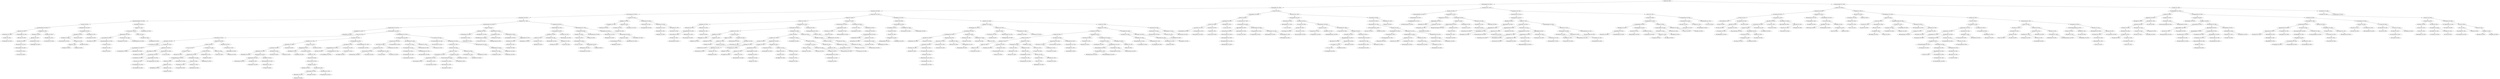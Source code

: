 digraph g { 
 node702 [label="702-abbot, H=1, BF=-1"];
 node762 [label="762-abdominous, H=0, BF=0"];
 node493 [label="493-abscession, H=2, BF=2"];
 node444 [label="444-absolve, H=3, BF=1"];
 node478 [label="478-absorbability, H=1, BF=-1"];
 node984 [label="984-acacian, H=0, BF=0"];
 node113 [label="113-acetylenediurein, H=8, BF=-4"];
 node494 [label="494-acquisitum, H=3, BF=-3"];
 node650 [label="650-acroasphyxia, H=2, BF=-2"];
 node741 [label="741-acrydium, H=1, BF=-1"];
 node979 [label="979-actaeon, H=0, BF=0"];
 node463 [label="463-adactyl, H=4, BF=4"];
 node296 [label="296-adenia, H=5, BF=3"];
 node564 [label="564-adenology, H=1, BF=-1"];
 node708 [label="708-adephagan, H=0, BF=0"];
 node158 [label="158-aegerian, H=6, BF=6"];
 node138 [label="138-afluking, H=7, BF=4"];
 node153 [label="153-aggrate, H=2, BF=-2"];
 node536 [label="536-aglypha, H=1, BF=-1"];
 node761 [label="761-agricultural, H=0, BF=0"];
 node70 [label="70-airmark, H=9, BF=2"];
 node914 [label="914-aischrolatreia, H=0, BF=0"];
 node244 [label="244-akhissar, H=3, BF=-2"];
 node683 [label="683-alkylic, H=0, BF=0"];
 node582 [label="582-alley, H=1, BF=0"];
 node796 [label="796-alpine, H=0, BF=0"];
 node362 [label="362-amateur, H=2, BF=1"];
 node666 [label="666-ambry, H=0, BF=0"];
 node202 [label="202-amphion, H=4, BF=3"];
 node604 [label="604-amuck, H=0, BF=0"];
 node132 [label="132-amygdalase, H=5, BF=3"];
 node467 [label="467-amylopsin, H=0, BF=0"];
 node458 [label="458-anaglyph, H=1, BF=1"];
 node89 [label="89-anaphylatoxin, H=6, BF=6"];
 node26 [label="26-anatomicopathologic, H=10, BF=1"];
 node53 [label="53-anesthetist, H=8, BF=-8"];
 node897 [label="897-angiolith, H=0, BF=0"];
 node657 [label="657-annodated, H=4, BF=-3"];
 node757 [label="757-anopla, H=2, BF=-2"];
 node893 [label="893-ansel, H=0, BF=0"];
 node758 [label="758-anselm, H=1, BF=1"];
 node694 [label="694-anthropophagistic, H=3, BF=3"];
 node288 [label="288-anticipatory, H=5, BF=3"];
 node709 [label="709-antiegotism, H=0, BF=0"];
 node378 [label="378-antimycotic, H=1, BF=0"];
 node692 [label="692-antiprohibitionist, H=0, BF=0"];
 node122 [label="122-antivaccinist, H=6, BF=3"];
 node405 [label="405-antu, H=2, BF=-2"];
 node487 [label="487-apache, H=1, BF=-1"];
 node535 [label="535-apagogically, H=0, BF=0"];
 node74 [label="74-apinage, H=7, BF=6"];
 node395 [label="395-apneumona, H=0, BF=0"];
 node16 [label="16-apocodeine, H=18, BF=-7"];
 node849 [label="849-apologizer, H=0, BF=0"];
 node310 [label="310-appendicle, H=1, BF=1"];
 node34 [label="34-apportionable, H=15, BF=-13"];
 node551 [label="551-archagitator, H=0, BF=0"];
 node109 [label="109-archheart, H=8, BF=-7"];
 node723 [label="723-archpresbyter, H=0, BF=0"];
 node251 [label="251-asclepiadeous, H=1, BF=0"];
 node588 [label="588-ashkenazim, H=0, BF=0"];
 node114 [label="114-asphalt, H=7, BF=-5"];
 node942 [label="942-aspheterism, H=0, BF=0"];
 node881 [label="881-astragalus, H=1, BF=1"];
 node169 [label="169-atamasco, H=6, BF=-4"];
 node831 [label="831-ateleological, H=0, BF=0"];
 node411 [label="411-atheriogaea, H=4, BF=-3"];
 node626 [label="626-atrocity, H=2, BF=-2"];
 node967 [label="967-attainability, H=0, BF=0"];
 node631 [label="631-attemperation, H=1, BF=1"];
 node413 [label="413-austrophilism, H=3, BF=2"];
 node907 [label="907-autohypnotization, H=0, BF=0"];
 node220 [label="220-autosyndesis, H=5, BF=4"];
 node271 [label="271-aves, H=0, BF=0"];
 node66 [label="66-avowably, H=10, BF=-1"];
 node586 [label="586-aweary, H=0, BF=0"];
 node447 [label="447-ayelp, H=1, BF=1"];
 node227 [label="227-azo, H=2, BF=2"];
 node98 [label="98-baba, H=8, BF=-5"];
 node856 [label="856-babblishly, H=0, BF=0"];
 node568 [label="568-babel, H=2, BF=-1"];
 node852 [label="852-bailer, H=0, BF=0"];
 node838 [label="838-balkar, H=1, BF=1"];
 node560 [label="560-baller, H=3, BF=3"];
 node327 [label="327-balneotherapeutics, H=4, BF=3"];
 node542 [label="542-barbiturate, H=0, BF=0"];
 node143 [label="143-barramunda, H=5, BF=1"];
 node782 [label="782-baseball, H=1, BF=-1"];
 node917 [label="917-basilweed, H=0, BF=0"];
 node719 [label="719-basos, H=2, BF=0"];
 node826 [label="826-bedstring, H=0, BF=0"];
 node754 [label="754-beennut, H=1, BF=1"];
 node203 [label="203-beguilement, H=3, BF=2"];
 node983 [label="983-behammer, H=0, BF=0"];
 node117 [label="117-bejel, H=6, BF=4"];
 node182 [label="182-bekerchief, H=1, BF=-1"];
 node600 [label="600-bellite, H=0, BF=0"];
 node107 [label="107-beriberic, H=7, BF=5"];
 node773 [label="773-beroll, H=0, BF=0"];
 node108 [label="108-betso, H=1, BF=0"];
 node729 [label="729-biblicism, H=0, BF=0"];
 node82 [label="82-biloculina, H=9, BF=6"];
 node156 [label="156-bipyridyl, H=2, BF=-2"];
 node994 [label="994-birkenhead, H=0, BF=0"];
 node237 [label="237-bitterroot, H=1, BF=1"];
 node57 [label="57-bizet, H=13, BF=-2"];
 node290 [label="290-blackbeard, H=0, BF=0"];
 node149 [label="149-blameless, H=5, BF=-4"];
 node718 [label="718-blossomhead, H=0, BF=0"];
 node532 [label="532-blossomtime, H=2, BF=-1"];
 node807 [label="807-bluggy, H=1, BF=-1"];
 node962 [label="962-bombastic, H=0, BF=0"];
 node338 [label="338-bonapartism, H=4, BF=-1"];
 node384 [label="384-bordello, H=3, BF=-3"];
 node975 [label="975-borele, H=0, BF=0"];
 node528 [label="528-brachiata, H=1, BF=1"];
 node492 [label="492-brachypyramid, H=2, BF=2"];
 node137 [label="137-brazilein, H=6, BF=4"];
 node819 [label="819-breaker, H=0, BF=0"];
 node320 [label="320-breezily, H=1, BF=0"];
 node901 [label="901-bridle, H=0, BF=0"];
 node134 [label="134-brimming, H=7, BF=6"];
 node523 [label="523-brotulid, H=0, BF=0"];
 node126 [label="126-bufonite, H=11, BF=-3"];
 node598 [label="598-bulkhead, H=1, BF=-1"];
 node913 [label="913-bumbaste, H=0, BF=0"];
 node186 [label="186-bumpingly, H=9, BF=-7"];
 node230 [label="230-burnt, H=7, BF=-7"];
 node355 [label="355-burroweed, H=5, BF=-5"];
 node938 [label="938-busher, H=0, BF=0"];
 node356 [label="356-busket, H=4, BF=-3"];
 node808 [label="808-buzylene, H=1, BF=-1"];
 node835 [label="835-byronic, H=0, BF=0"];
 node682 [label="682-caesardom, H=2, BF=1"];
 node804 [label="804-cafeneh, H=0, BF=0"];
 node585 [label="585-cancroid, H=3, BF=1"];
 node878 [label="878-capernaitish, H=0, BF=0"];
 node587 [label="587-capersome, H=1, BF=1"];
 node293 [label="293-caravan, H=6, BF=6"];
 node191 [label="191-carmoisin, H=8, BF=8"];
 node136 [label="136-casave, H=10, BF=9"];
 node533 [label="533-castalia, H=0, BF=0"];
 node81 [label="81-castigate, H=12, BF=7"];
 node880 [label="880-celery, H=0, BF=0"];
 node225 [label="225-cephalhematoma, H=2, BF=-1"];
 node607 [label="607-certifiableness, H=0, BF=0"];
 node519 [label="519-chaetophoraceae, H=1, BF=1"];
 node181 [label="181-chaplain, H=3, BF=0"];
 node337 [label="337-charlatanic, H=2, BF=-2"];
 node574 [label="574-cherubic, H=1, BF=-1"];
 node951 [label="951-childlike, H=0, BF=0"];
 node120 [label="120-chimopeelagic, H=4, BF=2"];
 node590 [label="590-chlamydoselachus, H=1, BF=-1"];
 node715 [label="715-chondriomere, H=0, BF=0"];
 node44 [label="44-chromatophilic, H=14, BF=3"];
 node584 [label="584-chymotrypsin, H=0, BF=0"];
 node294 [label="294-circumnutate, H=1, BF=0"];
 node725 [label="725-citronade, H=0, BF=0"];
 node212 [label="212-coachwhip, H=2, BF=0"];
 node737 [label="737-coky, H=0, BF=0"];
 node726 [label="726-collaborationism, H=1, BF=0"];
 node941 [label="941-collyrium, H=0, BF=0"];
 node166 [label="166-colorably, H=3, BF=2"];
 node522 [label="522-columnization, H=0, BF=0"];
 node152 [label="152-comicocynical, H=4, BF=3"];
 node974 [label="974-commenceable, H=0, BF=0"];
 node151 [label="151-committeewoman, H=6, BF=-1"];
 node550 [label="550-complacent, H=2, BF=-2"];
 node748 [label="748-conceptional, H=0, BF=0"];
 node734 [label="734-condensedness, H=1, BF=1"];
 node375 [label="375-conduplicated, H=3, BF=1"];
 node713 [label="713-confederationist, H=1, BF=-1"];
 node836 [label="836-congressionist, H=0, BF=0"];
 node307 [label="307-conjunct, H=4, BF=3"];
 node980 [label="980-consentiently, H=0, BF=0"];
 node168 [label="168-consequently, H=5, BF=3"];
 node619 [label="619-copulate, H=1, BF=-1"];
 node642 [label="642-cossaean, H=0, BF=0"];
 node67 [label="67-counterindicate, H=10, BF=-3"];
 node918 [label="918-counternoise, H=0, BF=0"];
 node512 [label="512-counterreckoning, H=1, BF=1"];
 node172 [label="172-counterruin, H=9, BF=-7"];
 node265 [label="265-criminalistics, H=3, BF=-3"];
 node840 [label="840-crooningly, H=0, BF=0"];
 node318 [label="318-cryptostome, H=2, BF=-1"];
 node563 [label="563-cuboidal, H=1, BF=-1"];
 node573 [label="573-cucurbitaceae, H=0, BF=0"];
 node246 [label="246-curse, H=5, BF=-1"];
 node742 [label="742-cyanidation, H=2, BF=-2"];
 node865 [label="865-cyathium, H=0, BF=0"];
 node864 [label="864-cyclomania, H=1, BF=1"];
 node674 [label="674-dacryocystotomy, H=3, BF=2"];
 node837 [label="837-dandruffy, H=0, BF=0"];
 node557 [label="557-dardistan, H=4, BF=3"];
 node665 [label="665-decarhinus, H=0, BF=0"];
 node233 [label="233-decimus, H=6, BF=3"];
 node760 [label="760-declarative, H=0, BF=0"];
 node567 [label="567-decohesion, H=1, BF=1"];
 node348 [label="348-decoyer, H=2, BF=1"];
 node981 [label="981-deferment, H=0, BF=0"];
 node211 [label="211-deforciant, H=7, BF=7"];
 node200 [label="200-deglutination, H=8, BF=4"];
 node711 [label="711-deiformity, H=0, BF=0"];
 node583 [label="583-delicious, H=1, BF=0"];
 node879 [label="879-delsartean, H=0, BF=0"];
 node534 [label="534-dephlegmator, H=2, BF=1"];
 node855 [label="855-deprivative, H=0, BF=0"];
 node283 [label="283-dermatoxerasia, H=3, BF=3"];
 node22 [label="22-dermobranchiata, H=16, BF=9"];
 node301 [label="301-desmidiaceae, H=2, BF=-2"];
 node314 [label="314-dicatalexis, H=1, BF=-1"];
 node953 [label="953-dihydroxy, H=0, BF=0"];
 node63 [label="63-dilatingly, H=3, BF=2"];
 node602 [label="602-diligentness, H=0, BF=0"];
 node30 [label="30-dioecia, H=6, BF=-2"];
 node527 [label="527-dioscorea, H=0, BF=0"];
 node269 [label="269-disafforestation, H=1, BF=0"];
 node686 [label="686-disapprovingly, H=0, BF=0"];
 node207 [label="207-disbelief, H=2, BF=1"];
 node430 [label="430-disbutton, H=0, BF=0"];
 node88 [label="88-discontinuee, H=5, BF=-2"];
 node621 [label="621-dislodgement, H=0, BF=0"];
 node175 [label="175-displeasedly, H=4, BF=-3"];
 node282 [label="282-distasteful, H=3, BF=-3"];
 node500 [label="500-disturn, H=1, BF=-1"];
 node591 [label="591-dithioic, H=0, BF=0"];
 node350 [label="350-dodecane, H=2, BF=2"];
 node18 [label="18-dogwatch, H=17, BF=8"];
 node59 [label="59-dolichocephali, H=5, BF=-5"];
 node904 [label="904-doltishness, H=0, BF=0"];
 node706 [label="706-doxy, H=2, BF=-1"];
 node813 [label="813-dredge, H=1, BF=-1"];
 node886 [label="886-driblet, H=0, BF=0"];
 node279 [label="279-driftless, H=3, BF=0"];
 node990 [label="990-dubitatingly, H=0, BF=0"];
 node392 [label="392-dulcifluous, H=2, BF=-1"];
 node634 [label="634-dumpy, H=0, BF=0"];
 node597 [label="597-duplone, H=1, BF=0"];
 node733 [label="733-dural, H=0, BF=0"];
 node214 [label="214-duroquinone, H=4, BF=2"];
 node281 [label="281-duteous, H=1, BF=-1"];
 node966 [label="966-dyophysitism, H=0, BF=0"];
 node19 [label="19-eaglewood, H=8, BF=-2"];
 node382 [label="382-eater, H=4, BF=-4"];
 node987 [label="987-eave, H=0, BF=0"];
 node404 [label="404-echinoderm, H=3, BF=-2"];
 node870 [label="870-echinodermic, H=0, BF=0"];
 node668 [label="668-echopractic, H=1, BF=1"];
 node508 [label="508-ectomorphy, H=2, BF=1"];
 node778 [label="778-eellike, H=0, BF=0"];
 node278 [label="278-elaidinic, H=5, BF=4"];
 node659 [label="659-elaps, H=0, BF=0"];
 node150 [label="150-elderhood, H=6, BF=5"];
 node352 [label="352-electrodynamism, H=0, BF=0"];
 node62 [label="62-electroforming, H=7, BF=2"];
 node330 [label="330-embouchure, H=1, BF=-1"];
 node988 [label="988-empyrean, H=0, BF=0"];
 node188 [label="188-endogenous, H=4, BF=-2"];
 node651 [label="651-endosalpingitis, H=1, BF=-1"];
 node698 [label="698-enfeeble, H=0, BF=0"];
 node479 [label="479-enscroll, H=2, BF=1"];
 node936 [label="936-enthusiastical, H=0, BF=0"];
 node206 [label="206-entrancement, H=3, BF=2"];
 node213 [label="213-enviableness, H=0, BF=0"];
 node10 [label="10-environmental, H=19, BF=13"];
 node756 [label="756-epicranial, H=0, BF=0"];
 node270 [label="270-epigenetic, H=1, BF=1"];
 node69 [label="69-epigonus, H=3, BF=-1"];
 node274 [label="274-epitenon, H=0, BF=0"];
 node127 [label="127-eradicator, H=1, BF=1"];
 node86 [label="86-erased, H=2, BF=1"];
 node456 [label="456-erinaceous, H=0, BF=0"];
 node17 [label="17-escortee, H=5, BF=-1"];
 node199 [label="199-escropulo, H=1, BF=-1"];
 node575 [label="575-esophagotomy, H=0, BF=0"];
 node47 [label="47-esthesiometer, H=4, BF=-2"];
 node863 [label="863-ethmoid, H=1, BF=-1"];
 node868 [label="868-ethnize, H=0, BF=0"];
 node663 [label="663-eumenes, H=2, BF=2"];
 node56 [label="56-euphorbium, H=3, BF=1"];
 node978 [label="978-eutropic, H=0, BF=0"];
 node623 [label="623-evangelary, H=1, BF=1"];
 node6 [label="6-evincement, H=20, BF=4"];
 node970 [label="970-exalate, H=1, BF=-1"];
 node991 [label="991-existentially, H=0, BF=0"];
 node954 [label="954-extractible, H=2, BF=2"];
 node345 [label="345-extrafoliaceous, H=3, BF=1"];
 node961 [label="961-extratension, H=0, BF=0"];
 node809 [label="809-faceteness, H=1, BF=1"];
 node189 [label="189-facticide, H=4, BF=4"];
 node104 [label="104-faineance, H=5, BF=2"];
 node502 [label="502-faltering, H=1, BF=-1"];
 node925 [label="925-fanon, H=0, BF=0"];
 node358 [label="358-fermerer, H=2, BF=2"];
 node35 [label="35-ferulic, H=12, BF=-6"];
 node462 [label="462-fibroplastic, H=1, BF=-1"];
 node866 [label="866-fiduciary, H=0, BF=0"];
 node436 [label="436-firetop, H=2, BF=0"];
 node791 [label="791-fitchee, H=1, BF=-1"];
 node844 [label="844-flanched, H=0, BF=0"];
 node155 [label="155-flatwise, H=5, BF=-2"];
 node874 [label="874-flyflap, H=0, BF=0"];
 node562 [label="562-flyless, H=1, BF=0"];
 node743 [label="743-foliature, H=0, BF=0"];
 node488 [label="488-force, H=2, BF=2"];
 node217 [label="217-forcing, H=4, BF=-1"];
 node656 [label="656-foremasthand, H=0, BF=0"];
 node325 [label="325-forsooth, H=3, BF=-2"];
 node805 [label="805-forthwith, H=0, BF=0"];
 node714 [label="714-foundership, H=1, BF=1"];
 node637 [label="637-foundery, H=2, BF=2"];
 node116 [label="116-fountainlet, H=10, BF=-4"];
 node746 [label="746-fractionally, H=0, BF=0"];
 node466 [label="466-frederick, H=2, BF=-1"];
 node834 [label="834-freezer, H=1, BF=-1"];
 node899 [label="899-frigorify, H=0, BF=0"];
 node324 [label="324-fringent, H=3, BF=1"];
 node477 [label="477-functionarism, H=1, BF=-1"];
 node948 [label="948-fusible, H=0, BF=0"];
 node197 [label="197-galen, H=4, BF=4"];
 node177 [label="177-gallycrow, H=7, BF=-2"];
 node351 [label="351-gambet, H=5, BF=-5"];
 node857 [label="857-ganglioid, H=0, BF=0"];
 node695 [label="695-garawi, H=2, BF=-1"];
 node824 [label="824-garter, H=1, BF=-1"];
 node859 [label="859-gastrohelcosis, H=0, BF=0"];
 node367 [label="367-geminately, H=4, BF=-1"];
 node803 [label="803-genderer, H=2, BF=-2"];
 node946 [label="946-ghaist, H=0, BF=0"];
 node820 [label="820-glossarize, H=1, BF=1"];
 node426 [label="426-glossophagine, H=3, BF=3"];
 node204 [label="204-glottiscope, H=6, BF=0"];
 node673 [label="673-glyceride, H=1, BF=-1"];
 node691 [label="691-glycogelatin, H=0, BF=0"];
 node208 [label="208-goatlike, H=5, BF=-3"];
 node364 [label="364-goave, H=2, BF=-2"];
 node801 [label="801-goffering, H=0, BF=0"];
 node745 [label="745-gold, H=1, BF=1"];
 node242 [label="242-gotten, H=4, BF=-1"];
 node291 [label="291-gradient, H=3, BF=-3"];
 node497 [label="497-grama, H=1, BF=-1"];
 node933 [label="933-grapnel, H=0, BF=0"];
 node374 [label="374-grimily, H=2, BF=2"];
 node135 [label="135-grist, H=8, BF=0"];
 node872 [label="872-grubbiness, H=0, BF=0"];
 node173 [label="173-gryposis, H=7, BF=-6"];
 node985 [label="985-guanaco, H=0, BF=0"];
 node606 [label="606-guijo, H=1, BF=0"];
 node703 [label="703-guttural, H=0, BF=0"];
 node377 [label="377-gyromagnetic, H=5, BF=-3"];
 node505 [label="505-hafgan, H=3, BF=-3"];
 node669 [label="669-hamamelidoxylon, H=2, BF=-2"];
 node716 [label="716-hammerdress, H=1, BF=-1"];
 node955 [label="955-hammy, H=0, BF=0"];
 node425 [label="425-handcraft, H=4, BF=3"];
 node763 [label="763-hansardization, H=0, BF=0"];
 node187 [label="187-hateful, H=6, BF=3"];
 node827 [label="827-hawserwise, H=0, BF=0"];
 node644 [label="644-hecte, H=1, BF=1"];
 node396 [label="396-hedgy, H=2, BF=2"];
 node119 [label="119-heliophyte, H=9, BF=4"];
 node162 [label="162-helvite, H=4, BF=-4"];
 node667 [label="667-hemarthrosis, H=0, BF=0"];
 node538 [label="538-hemoproctia, H=1, BF=0"];
 node728 [label="728-hendecoic, H=0, BF=0"];
 node353 [label="353-henter, H=2, BF=2"];
 node249 [label="249-heptitol, H=3, BF=0"];
 node313 [label="313-hereby, H=2, BF=-2"];
 node561 [label="561-heterochronic, H=0, BF=0"];
 node331 [label="331-heterolysis, H=1, BF=1"];
 node93 [label="93-hexahydroxy, H=11, BF=7"];
 node869 [label="869-hexastemonous, H=0, BF=0"];
 node457 [label="457-hield, H=1, BF=1"];
 node420 [label="420-hierogrammatical, H=2, BF=2"];
 node276 [label="276-histology, H=3, BF=3"];
 node28 [label="28-hoggy, H=13, BF=5"];
 node218 [label="218-homosystemic, H=3, BF=-3"];
 node753 [label="753-honduran, H=1, BF=-1"];
 node790 [label="790-hook, H=0, BF=0"];
 node385 [label="385-hounding, H=2, BF=0"];
 node724 [label="724-houselet, H=1, BF=-1"];
 node860 [label="860-housewifeliness, H=0, BF=0"];
 node92 [label="92-howitzer, H=7, BF=-3"];
 node387 [label="387-hoyle, H=1, BF=-1"];
 node652 [label="652-humpback, H=0, BF=0"];
 node201 [label="201-hydramnios, H=6, BF=-4"];
 node553 [label="553-hydrocycle, H=4, BF=-4"];
 node636 [label="636-hygrodeik, H=0, BF=0"];
 node572 [label="572-hypersophisticated, H=3, BF=-2"];
 node841 [label="841-hypodorian, H=0, BF=0"];
 node578 [label="578-hysteric, H=2, BF=-1"];
 node922 [label="922-iceland, H=0, BF=0"];
 node681 [label="681-ichthyotomy, H=1, BF=0"];
 node906 [label="906-idiosepiidae, H=0, BF=0"];
 node266 [label="266-imitability, H=5, BF=5"];
 node9 [label="9-imminution, H=15, BF=-1"];
 node131 [label="131-impalpably, H=4, BF=-4"];
 node566 [label="566-imperceptibly, H=0, BF=0"];
 node332 [label="332-imperence, H=1, BF=0"];
 node956 [label="956-impetition, H=0, BF=0"];
 node316 [label="316-inaxon, H=2, BF=2"];
 node176 [label="176-incenter, H=3, BF=3"];
 node52 [label="52-inconvertibility, H=5, BF=3"];
 node697 [label="697-incorporeal, H=0, BF=0"];
 node103 [label="103-indefinable, H=1, BF=0"];
 node752 [label="752-indeformable, H=0, BF=0"];
 node25 [label="25-indevout, H=6, BF=6"];
 node14 [label="14-indignance, H=14, BF=-7"];
 node80 [label="80-individualize, H=11, BF=-11"];
 node468 [label="468-informative, H=0, BF=0"];
 node295 [label="295-infract, H=1, BF=0"];
 node303 [label="303-ingrowth, H=0, BF=0"];
 node170 [label="170-inhospitality, H=9, BF=-7"];
 node996 [label="996-inodes, H=0, BF=0"];
 node730 [label="730-insulance, H=1, BF=1"];
 node520 [label="520-intenable, H=6, BF=-4"];
 node524 [label="524-interenjoy, H=5, BF=-5"];
 node806 [label="806-intermenstruum, H=2, BF=-2"];
 node919 [label="919-interparietale, H=0, BF=0"];
 node842 [label="842-interregnum, H=1, BF=1"];
 node693 [label="693-intersex, H=3, BF=3"];
 node677 [label="677-introductoriness, H=4, BF=4"];
 node504 [label="504-invective, H=7, BF=5"];
 node540 [label="540-inventorial, H=1, BF=-1"];
 node750 [label="750-inventory, H=0, BF=0"];
 node346 [label="346-inveteracy, H=8, BF=5"];
 node699 [label="699-iracund, H=0, BF=0"];
 node422 [label="422-ironback, H=2, BF=-1"];
 node506 [label="506-isobarbaloin, H=0, BF=0"];
 node489 [label="489-isomastigate, H=1, BF=1"];
 node147 [label="147-jacobinism, H=10, BF=7"];
 node850 [label="850-jatulian, H=0, BF=0"];
 node618 [label="618-jeremian, H=1, BF=1"];
 node235 [label="235-jetbead, H=2, BF=0"];
 node454 [label="454-juvenal, H=0, BF=0"];
 node284 [label="284-kaibartha, H=1, BF=0"];
 node461 [label="461-kala, H=0, BF=0"];
 node50 [label="50-kangaroo, H=12, BF=8"];
 node731 [label="731-karyomitoic, H=1, BF=-1"];
 node732 [label="732-kekchi, H=0, BF=0"];
 node341 [label="341-kelty, H=2, BF=0"];
 node580 [label="580-keratocentesis, H=1, BF=-1"];
 node749 [label="749-kettledrummer, H=0, BF=0"];
 node231 [label="231-kilocycle, H=3, BF=1"];
 node832 [label="832-kinematic, H=0, BF=0"];
 node431 [label="431-kinetomer, H=1, BF=0"];
 node672 [label="672-klanswoman, H=0, BF=0"];
 node15 [label="15-knotwort, H=13, BF=0"];
 node751 [label="751-knoxvillite, H=0, BF=0"];
 node298 [label="298-koel, H=1, BF=1"];
 node94 [label="94-koku, H=2, BF=2"];
 node84 [label="84-koolah, H=4, BF=-1"];
 node252 [label="252-labionasal, H=0, BF=0"];
 node232 [label="232-lactenin, H=3, BF=-2"];
 node424 [label="424-lampers, H=2, BF=-2"];
 node474 [label="474-laryngoscopical, H=1, BF=-1"];
 node530 [label="530-latvian, H=0, BF=0"];
 node45 [label="45-lauder, H=8, BF=-3"];
 node87 [label="87-layery, H=2, BF=-2"];
 node950 [label="950-lazaret, H=0, BF=0"];
 node696 [label="696-lecanium, H=1, BF=1"];
 node73 [label="73-lemography, H=6, BF=-3"];
 node775 [label="775-lentibulariaceae, H=0, BF=0"];
 node717 [label="717-licentiate, H=1, BF=1"];
 node625 [label="625-lickspittling, H=2, BF=2"];
 node300 [label="300-lifey, H=4, BF=-1"];
 node516 [label="516-limby, H=2, BF=-2"];
 node794 [label="794-lin, H=1, BF=-1"];
 node908 [label="908-lingenberry, H=0, BF=0"];
 node482 [label="482-lionet, H=3, BF=1"];
 node596 [label="596-littleneck, H=1, BF=-1"];
 node661 [label="661-loaferish, H=0, BF=0"];
 node76 [label="76-logology, H=5, BF=5"];
 node65 [label="65-loincloth, H=7, BF=4"];
 node297 [label="297-louse, H=1, BF=-1"];
 node517 [label="517-lovelorn, H=0, BF=0"];
 node99 [label="99-ludefisk, H=2, BF=2"];
 node43 [label="43-lupoid, H=9, BF=4"];
 node545 [label="545-lutulence, H=2, BF=-2"];
 node712 [label="712-mackinaw, H=1, BF=-1"];
 node727 [label="727-macromeric, H=0, BF=0"];
 node342 [label="342-macrospore, H=3, BF=2"];
 node821 [label="821-macrosymbiont, H=0, BF=0"];
 node142 [label="142-madelon, H=4, BF=0"];
 node379 [label="379-malacanthid, H=3, BF=-3"];
 node923 [label="923-mandelic, H=1, BF=-1"];
 node943 [label="943-mantology, H=0, BF=0"];
 node556 [label="556-manumission, H=2, BF=2"];
 node42 [label="42-marshwort, H=10, BF=3"];
 node481 [label="481-masting, H=2, BF=-2"];
 node798 [label="798-mastlike, H=0, BF=0"];
 node738 [label="738-mayfish, H=1, BF=1"];
 node64 [label="64-meethelp, H=6, BF=-3"];
 node161 [label="161-meleagrinae, H=0, BF=0"];
 node139 [label="139-meliceris, H=4, BF=-3"];
 node848 [label="848-meningocortical, H=0, BF=0"];
 node501 [label="501-menorrhagia, H=1, BF=0"];
 node965 [label="965-merchantableness, H=0, BF=0"];
 node292 [label="292-metachemistry, H=2, BF=2"];
 node145 [label="145-metapterygium, H=3, BF=1"];
 node700 [label="700-meteorogram, H=0, BF=0"];
 node322 [label="322-methought, H=1, BF=0"];
 node982 [label="982-microdrawing, H=0, BF=0"];
 node97 [label="97-microgametocyte, H=5, BF=2"];
 node581 [label="581-middlings, H=2, BF=-2"];
 node888 [label="888-mil, H=0, BF=0"];
 node609 [label="609-milliare, H=1, BF=1"];
 node38 [label="38-mimulus, H=11, BF=6"];
 node515 [label="515-minienize, H=3, BF=-3"];
 node565 [label="565-miscellaneous, H=1, BF=-1"];
 node571 [label="571-misexample, H=0, BF=0"];
 node554 [label="554-misliken, H=2, BF=0"];
 node811 [label="811-mispleading, H=0, BF=0"];
 node633 [label="633-mispossessed, H=1, BF=1"];
 node167 [label="167-mogilalism, H=4, BF=0"];
 node944 [label="944-monk, H=0, BF=0"];
 node924 [label="924-monkeyish, H=1, BF=1"];
 node664 [label="664-monochlor, H=2, BF=1"];
 node929 [label="929-monolithic, H=0, BF=0"];
 node399 [label="399-monotypic, H=3, BF=3"];
 node21 [label="21-mulse, H=12, BF=8"];
 node658 [label="658-multicarinated, H=0, BF=0"];
 node438 [label="438-muncerian, H=2, BF=-1"];
 node675 [label="675-muscose, H=1, BF=-1"];
 node977 [label="977-muskellunge, H=0, BF=0"];
 node40 [label="40-mutinously, H=3, BF=1"];
 node363 [label="363-myasthenia, H=1, BF=-1"];
 node968 [label="968-mycomycete, H=0, BF=0"];
 node4 [label="4-myelosyphilis, H=21, BF=8"];
 node843 [label="843-mystificatory, H=0, BF=0"];
 node407 [label="407-natricine, H=2, BF=-1"];
 node720 [label="720-nazariteship, H=1, BF=-1"];
 node833 [label="833-nectariferous, H=0, BF=0"];
 node125 [label="125-nerval, H=3, BF=0"];
 node163 [label="163-neuralist, H=2, BF=-2"];
 node814 [label="814-neurocity, H=0, BF=0"];
 node784 [label="784-nextly, H=1, BF=1"];
 node105 [label="105-nidologist, H=4, BF=2"];
 node599 [label="599-niellated, H=1, BF=-1"];
 node781 [label="781-ninut, H=0, BF=0"];
 node46 [label="46-nirles, H=8, BF=-3"];
 node171 [label="171-noncarnivorous, H=7, BF=-7"];
 node416 [label="416-noncoloring, H=4, BF=-4"];
 node428 [label="428-nonconcludent, H=3, BF=-3"];
 node989 [label="989-nondivergent, H=0, BF=0"];
 node895 [label="895-nonfermentative, H=1, BF=1"];
 node845 [label="845-nonimmigrant, H=2, BF=2"];
 node268 [label="268-nonliability, H=5, BF=3"];
 node912 [label="912-nonlover, H=0, BF=0"];
 node486 [label="486-nonmythical, H=1, BF=1"];
 node224 [label="224-nonporphyritic, H=6, BF=2"];
 node319 [label="319-nonpresbyter, H=1, BF=-1"];
 node511 [label="511-nonprobable, H=0, BF=0"];
 node259 [label="259-nonrectangular, H=3, BF=-1"];
 node388 [label="388-nonrendition, H=0, BF=0"];
 node306 [label="306-nonretentive, H=2, BF=-1"];
 node909 [label="909-nonsetting, H=0, BF=0"];
 node629 [label="629-nonsparking, H=1, BF=1"];
 node32 [label="32-nonumbilicate, H=9, BF=9"];
 node12 [label="12-nope, H=12, BF=-2"];
 node777 [label="777-nora, H=0, BF=0"];
 node688 [label="688-normoblastic, H=1, BF=1"];
 node649 [label="649-notarikon, H=2, BF=2"];
 node100 [label="100-novelwright, H=10, BF=-7"];
 node851 [label="851-nystagmus, H=0, BF=0"];
 node347 [label="347-obtect, H=2, BF=-1"];
 node450 [label="450-octavian, H=1, BF=-1"];
 node892 [label="892-octocentenary, H=0, BF=0"];
 node133 [label="133-octogynia, H=3, BF=3"];
 node102 [label="102-odonata, H=9, BF=-5"];
 node787 [label="787-omphaloncus, H=0, BF=0"];
 node776 [label="776-onagraceous, H=1, BF=1"];
 node442 [label="442-oncin, H=2, BF=0"];
 node558 [label="558-oosporic, H=1, BF=-1"];
 node846 [label="846-ophthalmomalacia, H=0, BF=0"];
 node144 [label="144-optotechnics, H=8, BF=-5"];
 node321 [label="321-opusculum, H=0, BF=0"];
 node247 [label="247-organophyly, H=7, BF=-6"];
 node366 [label="366-ornithon, H=5, BF=-5"];
 node885 [label="885-orobanche, H=0, BF=0"];
 node490 [label="490-orthophosphate, H=4, BF=-3"];
 node707 [label="707-os, H=1, BF=-1"];
 node774 [label="774-oscheoplasty, H=0, BF=0"];
 node613 [label="613-osmometric, H=2, BF=1"];
 node704 [label="704-osteoid, H=0, BF=0"];
 node544 [label="544-osteoscope, H=3, BF=2"];
 node998 [label="998-outdraft, H=0, BF=0"];
 node340 [label="340-outferret, H=6, BF=1"];
 node386 [label="386-outweary, H=4, BF=-4"];
 node429 [label="429-overaccumulate, H=3, BF=-3"];
 node624 [label="624-overdevotedly, H=1, BF=-1"];
 node873 [label="873-overeducate, H=0, BF=0"];
 node594 [label="594-overhover, H=2, BF=1"];
 node882 [label="882-overjoyful, H=0, BF=0"];
 node83 [label="83-overscrub, H=11, BF=1"];
 node123 [label="123-overtwine, H=8, BF=-8"];
 node440 [label="440-ovinae, H=0, BF=0"];
 node434 [label="434-ovoviviparously, H=1, BF=0"];
 node930 [label="930-oxbiter, H=0, BF=0"];
 node226 [label="226-oxyquinoline, H=7, BF=-5"];
 node287 [label="287-paedogenesis, H=3, BF=-3"];
 node472 [label="472-painstaker, H=2, BF=-2"];
 node491 [label="491-palaeomastodon, H=1, BF=-1"];
 node959 [label="959-parsonage, H=0, BF=0"];
 node234 [label="234-patter, H=6, BF=-2"];
 node800 [label="800-patterny, H=0, BF=0"];
 node464 [label="464-pauline, H=2, BF=-1"];
 node655 [label="655-peacemaking, H=0, BF=0"];
 node654 [label="654-pedigerous, H=1, BF=1"];
 node349 [label="349-pelecaniformes, H=4, BF=-1"];
 node992 [label="992-pelvisternum, H=0, BF=0"];
 node679 [label="679-pensived, H=2, BF=-1"];
 node721 [label="721-pentapolis, H=1, BF=-1"];
 node903 [label="903-pentathionic, H=0, BF=0"];
 node452 [label="452-pentelic, H=3, BF=3"];
 node329 [label="329-perceptive, H=5, BF=2"];
 node333 [label="333-perfervidness, H=2, BF=-2"];
 node614 [label="614-periductal, H=0, BF=0"];
 node336 [label="336-perikronion, H=1, BF=0"];
 node822 [label="822-perisphere, H=0, BF=0"];
 node91 [label="91-personalism, H=9, BF=7"];
 node964 [label="964-phajus, H=0, BF=0"];
 node401 [label="401-phalarism, H=1, BF=1"];
 node2 [label="2-pharyngopathy, H=22, BF=10"];
 node37 [label="37-pharyngotonsillitis, H=3, BF=-3"];
 node427 [label="427-philophilosophos, H=1, BF=-1"];
 node507 [label="507-phototrichromatic, H=0, BF=0"];
 node264 [label="264-phreatophyte, H=2, BF=2"];
 node7 [label="7-phrygium, H=8, BF=-4"];
 node185 [label="185-physonectae, H=4, BF=-4"];
 node409 [label="409-pinnaclet, H=0, BF=0"];
 node308 [label="308-pinnaglobin, H=3, BF=-2"];
 node818 [label="818-pitchometer, H=0, BF=0"];
 node810 [label="810-placophora, H=1, BF=1"];
 node797 [label="797-planarioid, H=2, BF=2"];
 node60 [label="60-platemaker, H=7, BF=-2"];
 node685 [label="685-platybrachycephalous, H=0, BF=0"];
 node260 [label="260-pleocrystalline, H=4, BF=-3"];
 node326 [label="326-plicater, H=3, BF=-3"];
 node935 [label="935-plumbum, H=1, BF=-1"];
 node972 [label="972-pneumonic, H=0, BF=0"];
 node334 [label="334-pobs, H=2, BF=2"];
 node79 [label="79-poditic, H=5, BF=3"];
 node443 [label="443-pointer, H=0, BF=0"];
 node184 [label="184-pointingly, H=1, BF=1"];
 node71 [label="71-polarography, H=6, BF=3"];
 node891 [label="891-pondage, H=0, BF=0"];
 node400 [label="400-pontifex, H=1, BF=1"];
 node140 [label="140-portative, H=2, BF=1"];
 node549 [label="549-porwigle, H=0, BF=0"];
 node3 [label="3-postmineral, H=11, BF=-2"];
 node24 [label="24-poststertorous, H=9, BF=-9"];
 node389 [label="389-potlike, H=4, BF=-4"];
 node555 [label="555-powerhouse, H=0, BF=0"];
 node496 [label="496-praisefully, H=2, BF=-1"];
 node854 [label="854-preadjunct, H=0, BF=0"];
 node641 [label="641-preaffiliation, H=1, BF=1"];
 node485 [label="485-prechemical, H=3, BF=3"];
 node72 [label="72-precomposition, H=8, BF=-3"];
 node410 [label="410-precondemnation, H=0, BF=0"];
 node402 [label="402-precursive, H=1, BF=0"];
 node767 [label="767-prederivation, H=0, BF=0"];
 node343 [label="343-predisposedly, H=2, BF=1"];
 node439 [label="439-prefiction, H=0, BF=0"];
 node115 [label="115-preimpress, H=6, BF=-3"];
 node795 [label="795-preindication, H=0, BF=0"];
 node789 [label="789-premake, H=1, BF=0"];
 node900 [label="900-preofficially, H=0, BF=0"];
 node510 [label="510-preponderance, H=2, BF=2"];
 node124 [label="124-preremove, H=5, BF=-2"];
 node518 [label="518-presartorial, H=0, BF=0"];
 node370 [label="370-presbyopia, H=1, BF=0"];
 node910 [label="910-prescapula, H=0, BF=0"];
 node253 [label="253-presumptuous, H=3, BF=-1"];
 node408 [label="408-presuperintendence, H=0, BF=0"];
 node372 [label="372-preventer, H=1, BF=1"];
 node359 [label="359-prewound, H=2, BF=2"];
 node148 [label="148-pricklingly, H=4, BF=1"];
 node932 [label="932-primitivism, H=0, BF=0"];
 node902 [label="902-princeps, H=2, BF=-1"];
 node958 [label="958-principalness, H=0, BF=0"];
 node911 [label="911-proagrarian, H=1, BF=1"];
 node77 [label="77-probeer, H=7, BF=1"];
 node916 [label="916-proctoclysis, H=0, BF=0"];
 node764 [label="764-profanely, H=1, BF=1"];
 node622 [label="622-proferment, H=2, BF=1"];
 node678 [label="678-propaedeutical, H=0, BF=0"];
 node205 [label="205-propagation, H=3, BF=0"];
 node662 [label="662-proprietage, H=0, BF=0"];
 node277 [label="277-propulsion, H=1, BF=1"];
 node275 [label="275-proscriber, H=2, BF=2"];
 node193 [label="193-protistic, H=4, BF=2"];
 node615 [label="615-psorospermosis, H=1, BF=-1"];
 node861 [label="861-psychoanalyzer, H=0, BF=0"];
 node130 [label="130-psychographic, H=5, BF=5"];
 node8 [label="8-punnigram, H=10, BF=2"];
 node639 [label="639-purchase, H=0, BF=0"];
 node616 [label="616-purificator, H=1, BF=0"];
 node862 [label="862-pyelolithotomy, H=0, BF=0"];
 node236 [label="236-pygidium, H=2, BF=2"];
 node112 [label="112-pygopodidae, H=4, BF=-1"];
 node828 [label="828-pyrocellulose, H=0, BF=0"];
 node541 [label="541-pyrrhic, H=1, BF=1"];
 node160 [label="160-quadrigamist, H=3, BF=-1"];
 node579 [label="579-quadrumane, H=0, BF=0"];
 node241 [label="241-qualitied, H=2, BF=-1"];
 node772 [label="772-raiseman, H=0, BF=0"];
 node546 [label="546-rajah, H=1, BF=0"];
 node887 [label="887-rampire, H=0, BF=0"];
 node78 [label="78-randomization, H=5, BF=1"];
 node620 [label="620-ratable, H=1, BF=-1"];
 node928 [label="928-rattlingly, H=0, BF=0"];
 node192 [label="192-reaccomplish, H=2, BF=1"];
 node441 [label="441-reactivity, H=0, BF=0"];
 node95 [label="95-reamer, H=3, BF=1"];
 node735 [label="735-reavow, H=0, BF=0"];
 node448 [label="448-rebegin, H=1, BF=0"];
 node963 [label="963-reblow, H=0, BF=0"];
 node41 [label="41-reboant, H=6, BF=6"];
 node39 [label="39-recce, H=7, BF=3"];
 node435 [label="435-recept, H=1, BF=-1"];
 node934 [label="934-recreative, H=0, BF=0"];
 node194 [label="194-recuperance, H=2, BF=0"];
 node311 [label="311-redecline, H=1, BF=-1"];
 node610 [label="610-repromulgate, H=0, BF=0"];
 node179 [label="179-repudiationist, H=3, BF=1"];
 node495 [label="495-reputationless, H=1, BF=-1"];
 node971 [label="971-rerun, H=0, BF=0"];
 node0 [label="0-resink, H=23, BF=5"];
 node453 [label="453-revocability, H=1, BF=-1"];
 node825 [label="825-ring, H=0, BF=0"];
 node174 [label="174-ringe, H=5, BF=-3"];
 node957 [label="957-rissel, H=0, BF=0"];
 node406 [label="406-rollick, H=3, BF=-2"];
 node509 [label="509-rollickingness, H=0, BF=0"];
 node470 [label="470-roominess, H=1, BF=1"];
 node437 [label="437-roughroot, H=2, BF=2"];
 node391 [label="391-rubification, H=4, BF=3"];
 node593 [label="593-ruck, H=0, BF=0"];
 node54 [label="54-rumorproof, H=8, BF=-2"];
 node920 [label="920-saccobranchiata, H=0, BF=0"];
 node373 [label="373-salten, H=4, BF=-3"];
 node601 [label="601-samsara, H=0, BF=0"];
 node514 [label="514-saratogan, H=1, BF=0"];
 node521 [label="521-satisfying, H=0, BF=0"];
 node473 [label="473-saturator, H=2, BF=2"];
 node393 [label="393-saturnalian, H=3, BF=1"];
 node931 [label="931-scelerat, H=0, BF=0"];
 node638 [label="638-scenic, H=1, BF=1"];
 node272 [label="272-schistaceous, H=5, BF=3"];
 node670 [label="670-schoolcraft, H=1, BF=-1"];
 node671 [label="671-scillipicrin, H=0, BF=0"];
 node263 [label="263-scoliotic, H=6, BF=4"];
 node451 [label="451-scope, H=1, BF=-1"];
 node640 [label="640-scorch, H=0, BF=0"];
 node222 [label="222-scorching, H=7, BF=3"];
 node689 [label="689-scowlingly, H=0, BF=0"];
 node228 [label="228-scrimshorn, H=3, BF=-2"];
 node603 [label="603-scritch, H=1, BF=-1"];
 node768 [label="768-scrollwise, H=0, BF=0"];
 node480 [label="480-scunner, H=2, BF=1"];
 node660 [label="660-seedbox, H=0, BF=0"];
 node48 [label="48-semisocial, H=9, BF=3"];
 node779 [label="779-semiupright, H=1, BF=-1"];
 node792 [label="792-sendable, H=0, BF=0"];
 node380 [label="380-sensationistic, H=2, BF=2"];
 node239 [label="239-septated, H=5, BF=-2"];
 node369 [label="369-serridentines, H=4, BF=-4"];
 node799 [label="799-servitude, H=0, BF=0"];
 node630 [label="630-shaftfoot, H=1, BF=0"];
 node785 [label="785-shamefacedly, H=0, BF=0"];
 node531 [label="531-siccity, H=3, BF=-1"];
 node952 [label="952-sid, H=0, BF=0"];
 node871 [label="871-sigillarian, H=1, BF=0"];
 node896 [label="896-silk, H=0, BF=0"];
 node830 [label="830-silklike, H=2, BF=2"];
 node5 [label="5-silverer, H=16, BF=-6"];
 node469 [label="469-sisseton, H=2, BF=-2"];
 node993 [label="993-siva, H=0, BF=0"];
 node877 [label="877-sixpence, H=1, BF=1"];
 node315 [label="315-slackerism, H=3, BF=3"];
 node198 [label="198-slavistic, H=4, BF=3"];
 node926 [label="926-sled, H=0, BF=0"];
 node11 [label="11-sleepify, H=15, BF=-10"];
 node261 [label="261-slurbow, H=0, BF=0"];
 node215 [label="215-smirchy, H=1, BF=1"];
 node110 [label="110-snary, H=4, BF=-2"];
 node995 [label="995-sneeshing, H=0, BF=0"];
 node812 [label="812-sniffly, H=1, BF=0"];
 node829 [label="829-soho, H=0, BF=0"];
 node499 [label="499-somal, H=2, BF=2"];
 node418 [label="418-somniloquy, H=3, BF=3"];
 node58 [label="58-song, H=5, BF=0"];
 node770 [label="770-soulfulness, H=0, BF=0"];
 node747 [label="747-sparkless, H=1, BF=0"];
 node898 [label="898-sparrer, H=0, BF=0"];
 node417 [label="417-spaying, H=2, BF=1"];
 node455 [label="455-spinobulbar, H=0, BF=0"];
 node256 [label="256-spokeswomanship, H=4, BF=-1"];
 node687 [label="687-sportsmanlike, H=0, BF=0"];
 node285 [label="285-spydom, H=3, BF=-2"];
 node771 [label="771-spyfault, H=1, BF=-1"];
 node999 [label="999-squandermania, H=0, BF=0"];
 node344 [label="344-squawk, H=2, BF=0"];
 node595 [label="595-stabulate, H=0, BF=0"];
 node577 [label="577-staghorn, H=1, BF=1"];
 node36 [label="36-statefulness, H=14, BF=-8"];
 node876 [label="876-statometer, H=0, BF=0"];
 node433 [label="433-stenogastric, H=1, BF=1"];
 node154 [label="154-stentoronic, H=9, BF=-7"];
 node475 [label="475-stereophotographic, H=1, BF=-1"];
 node552 [label="552-sterigmatic, H=0, BF=0"];
 node414 [label="414-stinking, H=6, BF=-4"];
 node736 [label="736-stith, H=0, BF=0"];
 node484 [label="484-stockishness, H=3, BF=-2"];
 node937 [label="937-stomachlessness, H=0, BF=0"];
 node759 [label="759-strabismical, H=1, BF=1"];
 node635 [label="635-strangership, H=2, BF=2"];
 node460 [label="460-strangling, H=4, BF=4"];
 node459 [label="459-strongylid, H=5, BF=1"];
 node605 [label="605-studbook, H=2, BF=-2"];
 node817 [label="817-stythe, H=0, BF=0"];
 node680 [label="680-subarmor, H=1, BF=1"];
 node548 [label="548-subglacially, H=3, BF=3"];
 node397 [label="397-subharmonic, H=7, BF=7"];
 node183 [label="183-subproduct, H=8, BF=5"];
 node525 [label="525-subtriplicated, H=0, BF=0"];
 node354 [label="354-sunless, H=2, BF=-1"];
 node576 [label="576-suomic, H=1, BF=-1"];
 node973 [label="973-supersympathy, H=0, BF=0"];
 node106 [label="106-supracargo, H=10, BF=7"];
 node627 [label="627-supracaudal, H=0, BF=0"];
 node390 [label="390-surflike, H=1, BF=0"];
 node788 [label="788-sweatband, H=0, BF=0"];
 node164 [label="164-swietenia, H=2, BF=2"];
 node101 [label="101-swinehull, H=11, BF=7"];
 node221 [label="221-sybaritism, H=3, BF=-3"];
 node646 [label="646-syllabatim, H=1, BF=-1"];
 node883 [label="883-synactic, H=0, BF=0"];
 node611 [label="611-synesthesia, H=2, BF=2"];
 node75 [label="75-taal, H=12, BF=12"];
 node51 [label="51-takosis, H=13, BF=5"];
 node209 [label="209-tanyoan, H=3, BF=-3"];
 node423 [label="423-tarnside, H=2, BF=-2"];
 node875 [label="875-tart, H=0, BF=0"];
 node780 [label="780-tatary, H=1, BF=0"];
 node927 [label="927-taxine, H=0, BF=0"];
 node195 [label="195-tech, H=5, BF=-1"];
 node976 [label="976-telemetric, H=0, BF=0"];
 node248 [label="248-teleseme, H=2, BF=-1"];
 node446 [label="446-telson, H=1, BF=-1"];
 node815 [label="815-terminable, H=0, BF=0"];
 node223 [label="223-testiere, H=3, BF=2"];
 node569 [label="569-thaliacean, H=0, BF=0"];
 node210 [label="210-thecium, H=4, BF=1"];
 node858 [label="858-themeless, H=0, BF=0"];
 node376 [label="376-theomania, H=1, BF=0"];
 node432 [label="432-thermostimulation, H=0, BF=0"];
 node238 [label="238-thoke, H=2, BF=2"];
 node55 [label="55-thoracoscopy, H=7, BF=-1"];
 node335 [label="335-thorax, H=2, BF=-2"];
 node722 [label="722-threefoldness, H=0, BF=0"];
 node360 [label="360-thrifty, H=1, BF=1"];
 node255 [label="255-thrombolymphangitis, H=3, BF=1"];
 node766 [label="766-tipstaff, H=1, BF=-1"];
 node921 [label="921-tonga, H=0, BF=0"];
 node96 [label="96-tonguiness, H=6, BF=-2"];
 node839 [label="839-tonsillectome, H=0, BF=0"];
 node286 [label="286-tonsor, H=5, BF=-4"];
 node365 [label="365-toolmark, H=3, BF=-3"];
 node608 [label="608-tormentful, H=1, BF=-1"];
 node823 [label="823-torse, H=0, BF=0"];
 node547 [label="547-tortricoid, H=2, BF=2"];
 node305 [label="305-toying, H=4, BF=3"];
 node701 [label="701-transitoriness, H=0, BF=0"];
 node1 [label="1-transversomedial, H=17, BF=4"];
 node498 [label="498-trapped, H=0, BF=0"];
 node68 [label="68-treacliness, H=8, BF=-7"];
 node705 [label="705-treader, H=0, BF=0"];
 node312 [label="312-trekker, H=3, BF=-2"];
 node357 [label="357-trepidatory, H=1, BF=-1"];
 node816 [label="816-trest, H=0, BF=0"];
 node317 [label="317-tribase, H=2, BF=2"];
 node299 [label="299-tributyrin, H=4, BF=4"];
 node254 [label="254-triketo, H=5, BF=5"];
 node240 [label="240-trinodal, H=6, BF=3"];
 node945 [label="945-troolie, H=0, BF=0"];
 node710 [label="710-tropeic, H=1, BF=0"];
 node905 [label="905-trunkless, H=0, BF=0"];
 node643 [label="643-tungstate, H=2, BF=1"];
 node915 [label="915-tupanship, H=0, BF=0"];
 node128 [label="128-turtling, H=7, BF=6"];
 node361 [label="361-twibil, H=0, BF=0"];
 node23 [label="23-typhic, H=9, BF=6"];
 node445 [label="445-unaccommodatingly, H=0, BF=0"];
 node180 [label="180-unagile, H=1, BF=0"];
 node289 [label="289-unastonished, H=0, BF=0"];
 node49 [label="49-unbeing, H=2, BF=2"];
 node20 [label="20-unbrotherliness, H=11, BF=-1"];
 node483 [label="483-unbumptious, H=0, BF=0"];
 node31 [label="31-unchapter, H=9, BF=-8"];
 node243 [label="243-unclassable, H=3, BF=-3"];
 node403 [label="403-uncock, H=1, BF=-1"];
 node628 [label="628-uncompassionate, H=0, BF=0"];
 node394 [label="394-unconfidence, H=2, BF=1"];
 node739 [label="739-uncongenial, H=0, BF=0"];
 node219 [label="219-underact, H=8, BF=-4"];
 node570 [label="570-underivable, H=1, BF=-1"];
 node690 [label="690-undervegetation, H=0, BF=0"];
 node543 [label="543-undetermination, H=2, BF=2"];
 node465 [label="465-undispellable, H=3, BF=3"];
 node398 [label="398-undisputed, H=6, BF=-2"];
 node755 [label="755-unelementary, H=0, BF=0"];
 node513 [label="513-unenforcedly, H=5, BF=-4"];
 node632 [label="632-unentrance, H=3, BF=-3"];
 node890 [label="890-unepic, H=1, BF=-1"];
 node969 [label="969-unequated, H=0, BF=0"];
 node884 [label="884-unexceptionably, H=2, BF=2"];
 node539 [label="539-unfailableness, H=4, BF=2"];
 node802 [label="802-unfrightened, H=0, BF=0"];
 node744 [label="744-unfructuously, H=1, BF=1"];
 node258 [label="258-ungoverned, H=7, BF=3"];
 node262 [label="262-unhandsome, H=3, BF=-3"];
 node786 [label="786-unharbor, H=1, BF=-1"];
 node847 [label="847-unhero, H=0, BF=0"];
 node449 [label="449-unhomely, H=2, BF=1"];
 node783 [label="783-unifoliolate, H=0, BF=0"];
 node27 [label="27-unimpenetrable, H=10, BF=1"];
 node939 [label="939-uninsured, H=0, BF=0"];
 node304 [label="304-uniovulate, H=3, BF=-2"];
 node949 [label="949-unjagged, H=1, BF=-1"];
 node986 [label="986-unkillable, H=0, BF=0"];
 node894 [label="894-unmackly, H=2, BF=2"];
 node159 [label="159-unmistrusted, H=4, BF=2"];
 node940 [label="940-unobjective, H=0, BF=0"];
 node371 [label="371-unoperably, H=1, BF=1"];
 node118 [label="118-unpictorially, H=6, BF=-1"];
 node165 [label="165-unpleadable, H=3, BF=-3"];
 node947 [label="947-unplebeian, H=0, BF=0"];
 node257 [label="257-unprejudicial, H=1, BF=0"];
 node529 [label="529-unpunishable, H=0, BF=0"];
 node229 [label="229-unreeling, H=2, BF=0"];
 node769 [label="769-unrefusingly, H=0, BF=0"];
 node368 [label="368-unrhymed, H=1, BF=1"];
 node146 [label="146-unromanticalness, H=4, BF=4"];
 node141 [label="141-unsteck, H=5, BF=1"];
 node471 [label="471-unsurpassableness, H=0, BF=0"];
 node157 [label="157-untastable, H=3, BF=-2"];
 node617 [label="617-untrochaic, H=2, BF=-2"];
 node765 [label="765-untwisted, H=0, BF=0"];
 node653 [label="653-unwist, H=1, BF=1"];
 node90 [label="90-unwounded, H=7, BF=3"];
 node280 [label="280-upcover, H=3, BF=-3"];
 node867 [label="867-upher, H=0, BF=0"];
 node328 [label="328-uredosporic, H=2, BF=-1"];
 node645 [label="645-ureometer, H=1, BF=-1"];
 node684 [label="684-urethrorrhea, H=0, BF=0"];
 node29 [label="29-urrhodin, H=8, BF=2"];
 node309 [label="309-vastity, H=1, BF=-1"];
 node526 [label="526-vaudois, H=0, BF=0"];
 node190 [label="190-velours, H=2, BF=0"];
 node589 [label="589-ventripotential, H=0, BF=0"];
 node273 [label="273-verbomania, H=1, BF=1"];
 node61 [label="61-vesicupapular, H=5, BF=-2"];
 node559 [label="559-vestal, H=0, BF=0"];
 node381 [label="381-vibraculoid, H=1, BF=1"];
 node111 [label="111-viminal, H=4, BF=-2"];
 node302 [label="302-vinelet, H=2, BF=-2"];
 node740 [label="740-virucidal, H=0, BF=0"];
 node412 [label="412-volumescope, H=1, BF=1"];
 node121 [label="121-warison, H=3, BF=2"];
 node476 [label="476-washbasin, H=0, BF=0"];
 node13 [label="13-wauken, H=12, BF=4"];
 node85 [label="85-weetless, H=6, BF=-6"];
 node592 [label="592-weeze, H=2, BF=-2"];
 node889 [label="889-wellington, H=0, BF=0"];
 node676 [label="676-whau, H=1, BF=1"];
 node339 [label="339-whilom, H=3, BF=3"];
 node178 [label="178-whincow, H=4, BF=0"];
 node216 [label="216-whisky, H=3, BF=-3"];
 node612 [label="612-whitecoat, H=0, BF=0"];
 node250 [label="250-whitehass, H=1, BF=1"];
 node245 [label="245-wholewise, H=2, BF=0"];
 node415 [label="415-wildness, H=1, BF=-1"];
 node421 [label="421-winer, H=0, BF=0"];
 node129 [label="129-winrace, H=5, BF=0"];
 node647 [label="647-wireless, H=0, BF=0"];
 node537 [label="537-withdrawment, H=1, BF=1"];
 node196 [label="196-withywind, H=4, BF=-2"];
 node853 [label="853-worldling, H=1, BF=-1"];
 node997 [label="997-worriedness, H=0, BF=0"];
 node419 [label="419-xi, H=2, BF=1"];
 node793 [label="793-xyloid, H=0, BF=0"];
 node323 [label="323-yarl, H=3, BF=0"];
 node960 [label="960-yogoite, H=0, BF=0"];
 node503 [label="503-yquem, H=1, BF=0"];
 node648 [label="648-zapoteco, H=0, BF=0"];
 node383 [label="383-zig, H=2, BF=2"];
 node33 [label="33-zwitterionic, H=7, BF=6"];
 node267 [label="267-zygozoospore, H=0, BF=0"];
  node0 -> node2;
  node2 -> node4;
  node4 -> node6;
  node6 -> node10;
  node10 -> node16;
  node16 -> node26;
  node26 -> node70;
  node70 -> node113;
  node113 -> node444;
  node444 -> node493;
  node493 -> node702;
  node702 -> node762;
  node444 -> node478;
  node478 -> node984;
  node113 -> node138;
  node138 -> node158;
  node158 -> node296;
  node296 -> node463;
  node463 -> node494;
  node494 -> node650;
  node650 -> node741;
  node741 -> node979;
  node296 -> node564;
  node564 -> node708;
  node138 -> node153;
  node153 -> node536;
  node536 -> node761;
  node70 -> node89;
  node89 -> node132;
  node132 -> node202;
  node202 -> node244;
  node244 -> node914;
  node244 -> node362;
  node362 -> node582;
  node582 -> node683;
  node582 -> node796;
  node362 -> node666;
  node202 -> node604;
  node132 -> node458;
  node458 -> node467;
  node26 -> node53;
  node53 -> node74;
  node74 -> node122;
  node122 -> node288;
  node288 -> node657;
  node657 -> node897;
  node657 -> node694;
  node694 -> node757;
  node757 -> node758;
  node758 -> node893;
  node288 -> node378;
  node378 -> node709;
  node378 -> node692;
  node122 -> node405;
  node405 -> node487;
  node487 -> node535;
  node74 -> node395;
  node16 -> node18;
  node18 -> node22;
  node22 -> node34;
  node34 -> node310;
  node310 -> node849;
  node34 -> node44;
  node44 -> node57;
  node57 -> node66;
  node66 -> node109;
  node109 -> node551;
  node109 -> node114;
  node114 -> node251;
  node251 -> node723;
  node251 -> node588;
  node114 -> node169;
  node169 -> node881;
  node881 -> node942;
  node169 -> node220;
  node220 -> node411;
  node411 -> node831;
  node411 -> node413;
  node413 -> node626;
  node626 -> node631;
  node631 -> node967;
  node413 -> node907;
  node220 -> node271;
  node66 -> node82;
  node82 -> node98;
  node98 -> node227;
  node227 -> node447;
  node447 -> node586;
  node98 -> node107;
  node107 -> node117;
  node117 -> node143;
  node143 -> node327;
  node327 -> node560;
  node560 -> node568;
  node568 -> node856;
  node568 -> node838;
  node838 -> node852;
  node327 -> node542;
  node143 -> node203;
  node203 -> node719;
  node719 -> node782;
  node782 -> node917;
  node719 -> node754;
  node754 -> node826;
  node203 -> node983;
  node117 -> node182;
  node182 -> node600;
  node107 -> node108;
  node108 -> node773;
  node108 -> node729;
  node82 -> node156;
  node156 -> node237;
  node237 -> node994;
  node57 -> node81;
  node81 -> node126;
  node126 -> node134;
  node134 -> node137;
  node137 -> node149;
  node149 -> node290;
  node149 -> node338;
  node338 -> node532;
  node532 -> node718;
  node532 -> node807;
  node807 -> node962;
  node338 -> node384;
  node384 -> node492;
  node492 -> node528;
  node528 -> node975;
  node137 -> node320;
  node320 -> node819;
  node320 -> node901;
  node134 -> node523;
  node126 -> node136;
  node136 -> node186;
  node186 -> node598;
  node598 -> node913;
  node186 -> node191;
  node191 -> node230;
  node230 -> node293;
  node293 -> node355;
  node355 -> node356;
  node356 -> node938;
  node356 -> node585;
  node585 -> node682;
  node682 -> node808;
  node808 -> node835;
  node682 -> node804;
  node585 -> node587;
  node587 -> node878;
  node136 -> node533;
  node81 -> node120;
  node120 -> node181;
  node181 -> node225;
  node225 -> node880;
  node225 -> node519;
  node519 -> node607;
  node181 -> node337;
  node337 -> node574;
  node574 -> node951;
  node120 -> node590;
  node590 -> node715;
  node44 -> node67;
  node67 -> node151;
  node151 -> node152;
  node152 -> node166;
  node166 -> node212;
  node212 -> node294;
  node294 -> node584;
  node294 -> node725;
  node212 -> node726;
  node726 -> node737;
  node726 -> node941;
  node166 -> node522;
  node152 -> node974;
  node151 -> node168;
  node168 -> node307;
  node307 -> node375;
  node375 -> node550;
  node550 -> node734;
  node734 -> node748;
  node375 -> node713;
  node713 -> node836;
  node307 -> node980;
  node168 -> node619;
  node619 -> node642;
  node67 -> node172;
  node172 -> node512;
  node512 -> node918;
  node172 -> node200;
  node200 -> node211;
  node211 -> node233;
  node233 -> node246;
  node246 -> node265;
  node265 -> node318;
  node318 -> node840;
  node318 -> node563;
  node563 -> node573;
  node246 -> node557;
  node557 -> node674;
  node674 -> node742;
  node742 -> node864;
  node864 -> node865;
  node674 -> node837;
  node557 -> node665;
  node233 -> node348;
  node348 -> node567;
  node567 -> node760;
  node348 -> node981;
  node200 -> node283;
  node283 -> node534;
  node534 -> node583;
  node583 -> node711;
  node583 -> node879;
  node534 -> node855;
  node22 -> node30;
  node30 -> node63;
  node63 -> node301;
  node301 -> node314;
  node314 -> node953;
  node63 -> node602;
  node30 -> node88;
  node88 -> node207;
  node207 -> node269;
  node269 -> node527;
  node269 -> node686;
  node207 -> node430;
  node88 -> node175;
  node175 -> node621;
  node175 -> node282;
  node282 -> node350;
  node350 -> node500;
  node500 -> node591;
  node18 -> node19;
  node19 -> node59;
  node59 -> node214;
  node214 -> node279;
  node279 -> node706;
  node706 -> node904;
  node706 -> node813;
  node813 -> node886;
  node279 -> node392;
  node392 -> node990;
  node392 -> node597;
  node597 -> node634;
  node597 -> node733;
  node214 -> node281;
  node281 -> node966;
  node19 -> node62;
  node62 -> node150;
  node150 -> node278;
  node278 -> node382;
  node382 -> node404;
  node404 -> node987;
  node404 -> node508;
  node508 -> node668;
  node668 -> node870;
  node508 -> node778;
  node278 -> node659;
  node150 -> node352;
  node62 -> node188;
  node188 -> node330;
  node330 -> node988;
  node188 -> node206;
  node206 -> node479;
  node479 -> node651;
  node651 -> node698;
  node479 -> node936;
  node206 -> node213;
  node10 -> node17;
  node17 -> node69;
  node69 -> node270;
  node270 -> node756;
  node69 -> node86;
  node86 -> node127;
  node127 -> node274;
  node86 -> node456;
  node17 -> node47;
  node47 -> node199;
  node199 -> node575;
  node47 -> node56;
  node56 -> node663;
  node663 -> node863;
  node863 -> node868;
  node56 -> node623;
  node623 -> node978;
  node6 -> node9;
  node9 -> node28;
  node28 -> node35;
  node35 -> node104;
  node104 -> node189;
  node189 -> node345;
  node345 -> node954;
  node954 -> node970;
  node970 -> node991;
  node345 -> node809;
  node809 -> node961;
  node104 -> node358;
  node358 -> node502;
  node502 -> node925;
  node35 -> node93;
  node93 -> node116;
  node116 -> node155;
  node155 -> node436;
  node436 -> node462;
  node462 -> node866;
  node436 -> node791;
  node791 -> node844;
  node155 -> node217;
  node217 -> node488;
  node488 -> node562;
  node562 -> node874;
  node562 -> node743;
  node217 -> node325;
  node325 -> node656;
  node325 -> node637;
  node637 -> node714;
  node714 -> node805;
  node116 -> node119;
  node119 -> node135;
  node135 -> node177;
  node177 -> node197;
  node197 -> node324;
  node324 -> node466;
  node466 -> node746;
  node466 -> node834;
  node834 -> node899;
  node324 -> node477;
  node477 -> node948;
  node177 -> node204;
  node204 -> node351;
  node351 -> node367;
  node367 -> node695;
  node695 -> node857;
  node695 -> node824;
  node824 -> node859;
  node367 -> node426;
  node426 -> node803;
  node803 -> node820;
  node820 -> node946;
  node204 -> node208;
  node208 -> node673;
  node673 -> node691;
  node208 -> node242;
  node242 -> node364;
  node364 -> node745;
  node745 -> node801;
  node242 -> node291;
  node291 -> node374;
  node374 -> node497;
  node497 -> node933;
  node135 -> node173;
  node173 -> node872;
  node173 -> node187;
  node187 -> node377;
  node377 -> node606;
  node606 -> node985;
  node606 -> node703;
  node377 -> node425;
  node425 -> node505;
  node505 -> node669;
  node669 -> node716;
  node716 -> node955;
  node425 -> node763;
  node187 -> node396;
  node396 -> node644;
  node644 -> node827;
  node119 -> node162;
  node162 -> node249;
  node249 -> node353;
  node353 -> node538;
  node538 -> node667;
  node538 -> node728;
  node249 -> node313;
  node313 -> node331;
  node331 -> node561;
  node93 -> node276;
  node276 -> node420;
  node420 -> node457;
  node457 -> node869;
  node28 -> node92;
  node92 -> node218;
  node218 -> node385;
  node385 -> node753;
  node753 -> node790;
  node385 -> node724;
  node724 -> node860;
  node92 -> node201;
  node201 -> node387;
  node387 -> node652;
  node201 -> node266;
  node266 -> node553;
  node553 -> node572;
  node572 -> node636;
  node572 -> node578;
  node578 -> node841;
  node578 -> node681;
  node681 -> node922;
  node681 -> node906;
  node9 -> node14;
  node14 -> node25;
  node25 -> node52;
  node52 -> node131;
  node131 -> node176;
  node176 -> node316;
  node316 -> node332;
  node332 -> node566;
  node332 -> node956;
  node52 -> node103;
  node103 -> node697;
  node103 -> node752;
  node14 -> node15;
  node15 -> node50;
  node50 -> node80;
  node80 -> node147;
  node147 -> node170;
  node170 -> node295;
  node295 -> node468;
  node295 -> node303;
  node170 -> node346;
  node346 -> node504;
  node504 -> node520;
  node520 -> node730;
  node730 -> node996;
  node520 -> node524;
  node524 -> node677;
  node677 -> node693;
  node693 -> node806;
  node806 -> node842;
  node842 -> node919;
  node504 -> node540;
  node540 -> node750;
  node346 -> node422;
  node422 -> node699;
  node422 -> node489;
  node489 -> node506;
  node147 -> node235;
  node235 -> node618;
  node618 -> node850;
  node235 -> node284;
  node284 -> node454;
  node284 -> node461;
  node50 -> node231;
  node231 -> node341;
  node341 -> node731;
  node731 -> node732;
  node341 -> node580;
  node580 -> node749;
  node231 -> node431;
  node431 -> node832;
  node431 -> node672;
  node15 -> node21;
  node21 -> node38;
  node38 -> node42;
  node42 -> node43;
  node43 -> node45;
  node45 -> node84;
  node84 -> node94;
  node94 -> node298;
  node298 -> node751;
  node84 -> node232;
  node232 -> node252;
  node232 -> node424;
  node424 -> node474;
  node474 -> node530;
  node45 -> node65;
  node65 -> node73;
  node73 -> node87;
  node87 -> node696;
  node696 -> node950;
  node73 -> node76;
  node76 -> node300;
  node300 -> node625;
  node625 -> node717;
  node717 -> node775;
  node300 -> node482;
  node482 -> node516;
  node516 -> node794;
  node794 -> node908;
  node482 -> node596;
  node596 -> node661;
  node65 -> node99;
  node99 -> node297;
  node297 -> node517;
  node43 -> node142;
  node142 -> node342;
  node342 -> node545;
  node545 -> node712;
  node712 -> node727;
  node342 -> node821;
  node142 -> node379;
  node379 -> node556;
  node556 -> node923;
  node923 -> node943;
  node42 -> node64;
  node64 -> node481;
  node481 -> node738;
  node738 -> node798;
  node64 -> node97;
  node97 -> node139;
  node139 -> node161;
  node139 -> node145;
  node145 -> node292;
  node292 -> node501;
  node501 -> node848;
  node501 -> node965;
  node145 -> node322;
  node322 -> node700;
  node322 -> node982;
  node97 -> node581;
  node581 -> node609;
  node609 -> node888;
  node38 -> node167;
  node167 -> node515;
  node515 -> node554;
  node554 -> node565;
  node565 -> node571;
  node554 -> node633;
  node633 -> node811;
  node167 -> node399;
  node399 -> node664;
  node664 -> node924;
  node924 -> node944;
  node664 -> node929;
  node21 -> node40;
  node40 -> node438;
  node438 -> node658;
  node438 -> node675;
  node675 -> node977;
  node40 -> node363;
  node363 -> node968;
  node4 -> node12;
  node12 -> node32;
  node32 -> node46;
  node46 -> node105;
  node105 -> node125;
  node125 -> node407;
  node407 -> node843;
  node407 -> node720;
  node720 -> node833;
  node125 -> node163;
  node163 -> node784;
  node784 -> node814;
  node105 -> node599;
  node599 -> node781;
  node46 -> node171;
  node171 -> node224;
  node224 -> node268;
  node268 -> node416;
  node416 -> node428;
  node428 -> node845;
  node845 -> node895;
  node895 -> node989;
  node268 -> node486;
  node486 -> node912;
  node224 -> node259;
  node259 -> node319;
  node319 -> node511;
  node259 -> node306;
  node306 -> node388;
  node306 -> node629;
  node629 -> node909;
  node12 -> node83;
  node83 -> node100;
  node100 -> node649;
  node649 -> node688;
  node688 -> node777;
  node100 -> node102;
  node102 -> node133;
  node133 -> node347;
  node347 -> node851;
  node347 -> node450;
  node450 -> node892;
  node102 -> node144;
  node144 -> node442;
  node442 -> node776;
  node776 -> node787;
  node442 -> node558;
  node558 -> node846;
  node144 -> node247;
  node247 -> node321;
  node247 -> node340;
  node340 -> node366;
  node366 -> node490;
  node490 -> node885;
  node490 -> node544;
  node544 -> node613;
  node613 -> node707;
  node707 -> node774;
  node613 -> node704;
  node544 -> node998;
  node340 -> node386;
  node386 -> node429;
  node429 -> node594;
  node594 -> node624;
  node624 -> node873;
  node594 -> node882;
  node83 -> node91;
  node91 -> node123;
  node123 -> node226;
  node226 -> node434;
  node434 -> node440;
  node434 -> node930;
  node226 -> node234;
  node234 -> node287;
  node287 -> node472;
  node472 -> node491;
  node491 -> node959;
  node234 -> node329;
  node329 -> node349;
  node349 -> node464;
  node464 -> node800;
  node464 -> node654;
  node654 -> node655;
  node349 -> node452;
  node452 -> node679;
  node679 -> node992;
  node679 -> node721;
  node721 -> node903;
  node329 -> node333;
  node333 -> node336;
  node336 -> node614;
  node336 -> node822;
  node91 -> node401;
  node401 -> node964;
  node2 -> node3;
  node3 -> node7;
  node7 -> node37;
  node37 -> node264;
  node264 -> node427;
  node427 -> node507;
  node7 -> node60;
  node60 -> node185;
  node185 -> node308;
  node308 -> node409;
  node308 -> node797;
  node797 -> node810;
  node810 -> node818;
  node60 -> node71;
  node71 -> node79;
  node79 -> node260;
  node260 -> node685;
  node260 -> node326;
  node326 -> node334;
  node334 -> node935;
  node935 -> node972;
  node79 -> node184;
  node184 -> node443;
  node71 -> node140;
  node140 -> node400;
  node400 -> node891;
  node140 -> node549;
  node3 -> node8;
  node8 -> node24;
  node24 -> node72;
  node72 -> node389;
  node389 -> node485;
  node485 -> node496;
  node496 -> node555;
  node496 -> node641;
  node641 -> node854;
  node72 -> node77;
  node77 -> node115;
  node115 -> node343;
  node343 -> node402;
  node402 -> node410;
  node402 -> node767;
  node343 -> node439;
  node115 -> node124;
  node124 -> node510;
  node510 -> node789;
  node789 -> node795;
  node789 -> node900;
  node124 -> node148;
  node148 -> node253;
  node253 -> node370;
  node370 -> node518;
  node370 -> node910;
  node253 -> node359;
  node359 -> node372;
  node372 -> node408;
  node148 -> node902;
  node902 -> node932;
  node902 -> node911;
  node911 -> node958;
  node77 -> node130;
  node130 -> node193;
  node193 -> node205;
  node205 -> node622;
  node622 -> node764;
  node764 -> node916;
  node622 -> node678;
  node205 -> node275;
  node275 -> node277;
  node277 -> node662;
  node193 -> node615;
  node615 -> node861;
  node8 -> node39;
  node39 -> node41;
  node41 -> node78;
  node78 -> node112;
  node112 -> node236;
  node236 -> node616;
  node616 -> node639;
  node616 -> node862;
  node112 -> node160;
  node160 -> node541;
  node541 -> node828;
  node160 -> node241;
  node241 -> node579;
  node241 -> node546;
  node546 -> node772;
  node546 -> node887;
  node78 -> node95;
  node95 -> node192;
  node192 -> node620;
  node620 -> node928;
  node192 -> node441;
  node95 -> node448;
  node448 -> node735;
  node448 -> node963;
  node39 -> node179;
  node179 -> node194;
  node194 -> node435;
  node435 -> node934;
  node194 -> node311;
  node311 -> node610;
  node179 -> node495;
  node495 -> node971;
  node0 -> node1;
  node1 -> node5;
  node5 -> node48;
  node48 -> node54;
  node54 -> node174;
  node174 -> node453;
  node453 -> node825;
  node174 -> node391;
  node391 -> node406;
  node406 -> node957;
  node406 -> node437;
  node437 -> node470;
  node470 -> node509;
  node391 -> node593;
  node54 -> node222;
  node222 -> node263;
  node263 -> node272;
  node272 -> node373;
  node373 -> node920;
  node373 -> node393;
  node393 -> node473;
  node473 -> node514;
  node514 -> node601;
  node514 -> node521;
  node393 -> node638;
  node638 -> node931;
  node272 -> node670;
  node670 -> node671;
  node263 -> node451;
  node451 -> node640;
  node222 -> node228;
  node228 -> node689;
  node228 -> node480;
  node480 -> node603;
  node603 -> node768;
  node480 -> node660;
  node48 -> node239;
  node239 -> node380;
  node380 -> node779;
  node779 -> node792;
  node239 -> node369;
  node369 -> node531;
  node531 -> node630;
  node630 -> node799;
  node630 -> node785;
  node531 -> node830;
  node830 -> node871;
  node871 -> node952;
  node871 -> node896;
  node5 -> node11;
  node11 -> node198;
  node198 -> node315;
  node315 -> node469;
  node469 -> node877;
  node877 -> node993;
  node198 -> node926;
  node11 -> node36;
  node36 -> node58;
  node58 -> node110;
  node110 -> node215;
  node215 -> node261;
  node110 -> node418;
  node418 -> node499;
  node499 -> node812;
  node812 -> node995;
  node812 -> node829;
  node58 -> node256;
  node256 -> node417;
  node417 -> node747;
  node747 -> node770;
  node747 -> node898;
  node417 -> node455;
  node256 -> node285;
  node285 -> node687;
  node285 -> node344;
  node344 -> node771;
  node771 -> node999;
  node344 -> node577;
  node577 -> node595;
  node36 -> node51;
  node51 -> node75;
  node75 -> node101;
  node101 -> node106;
  node106 -> node154;
  node154 -> node433;
  node433 -> node876;
  node154 -> node183;
  node183 -> node397;
  node397 -> node414;
  node414 -> node475;
  node475 -> node552;
  node414 -> node459;
  node459 -> node460;
  node460 -> node484;
  node484 -> node736;
  node484 -> node635;
  node635 -> node759;
  node759 -> node937;
  node459 -> node548;
  node548 -> node605;
  node605 -> node680;
  node680 -> node817;
  node183 -> node354;
  node354 -> node525;
  node354 -> node576;
  node576 -> node973;
  node106 -> node164;
  node164 -> node390;
  node390 -> node627;
  node390 -> node788;
  node101 -> node221;
  node221 -> node611;
  node611 -> node646;
  node646 -> node883;
  node51 -> node55;
  node55 -> node195;
  node195 -> node209;
  node209 -> node423;
  node423 -> node780;
  node780 -> node875;
  node780 -> node927;
  node195 -> node210;
  node210 -> node223;
  node223 -> node248;
  node248 -> node976;
  node248 -> node446;
  node446 -> node815;
  node223 -> node569;
  node210 -> node238;
  node238 -> node376;
  node376 -> node858;
  node376 -> node432;
  node55 -> node96;
  node96 -> node255;
  node255 -> node335;
  node335 -> node360;
  node360 -> node722;
  node255 -> node766;
  node766 -> node921;
  node96 -> node286;
  node286 -> node839;
  node286 -> node305;
  node305 -> node365;
  node365 -> node547;
  node547 -> node608;
  node608 -> node823;
  node305 -> node701;
  node1 -> node13;
  node13 -> node20;
  node20 -> node23;
  node23 -> node68;
  node68 -> node498;
  node68 -> node128;
  node128 -> node240;
  node240 -> node254;
  node254 -> node299;
  node299 -> node312;
  node312 -> node705;
  node312 -> node317;
  node317 -> node357;
  node357 -> node816;
  node240 -> node643;
  node643 -> node710;
  node710 -> node945;
  node710 -> node905;
  node643 -> node915;
  node128 -> node361;
  node23 -> node49;
  node49 -> node180;
  node180 -> node445;
  node180 -> node289;
  node20 -> node27;
  node27 -> node31;
  node31 -> node483;
  node31 -> node219;
  node219 -> node243;
  node243 -> node394;
  node394 -> node403;
  node403 -> node628;
  node394 -> node739;
  node219 -> node258;
  node258 -> node398;
  node398 -> node465;
  node465 -> node543;
  node543 -> node570;
  node570 -> node690;
  node398 -> node513;
  node513 -> node755;
  node513 -> node539;
  node539 -> node632;
  node632 -> node884;
  node884 -> node890;
  node890 -> node969;
  node539 -> node744;
  node744 -> node802;
  node258 -> node262;
  node262 -> node449;
  node449 -> node786;
  node786 -> node847;
  node449 -> node783;
  node27 -> node29;
  node29 -> node90;
  node90 -> node118;
  node118 -> node159;
  node159 -> node304;
  node304 -> node939;
  node304 -> node894;
  node894 -> node949;
  node949 -> node986;
  node159 -> node371;
  node371 -> node940;
  node118 -> node141;
  node141 -> node146;
  node146 -> node165;
  node165 -> node229;
  node229 -> node257;
  node257 -> node947;
  node257 -> node529;
  node229 -> node368;
  node368 -> node769;
  node141 -> node157;
  node157 -> node471;
  node157 -> node617;
  node617 -> node653;
  node653 -> node765;
  node90 -> node280;
  node280 -> node328;
  node328 -> node867;
  node328 -> node645;
  node645 -> node684;
  node29 -> node61;
  node61 -> node190;
  node190 -> node309;
  node309 -> node526;
  node190 -> node273;
  node273 -> node589;
  node61 -> node111;
  node111 -> node381;
  node381 -> node559;
  node111 -> node121;
  node121 -> node302;
  node302 -> node412;
  node412 -> node740;
  node121 -> node476;
  node13 -> node33;
  node33 -> node85;
  node85 -> node129;
  node129 -> node178;
  node178 -> node339;
  node339 -> node592;
  node592 -> node676;
  node676 -> node889;
  node178 -> node216;
  node216 -> node245;
  node245 -> node250;
  node250 -> node612;
  node245 -> node415;
  node415 -> node421;
  node129 -> node196;
  node196 -> node537;
  node537 -> node647;
  node196 -> node323;
  node323 -> node419;
  node419 -> node853;
  node853 -> node997;
  node419 -> node793;
  node323 -> node383;
  node383 -> node503;
  node503 -> node960;
  node503 -> node648;
  node33 -> node267;
} 
